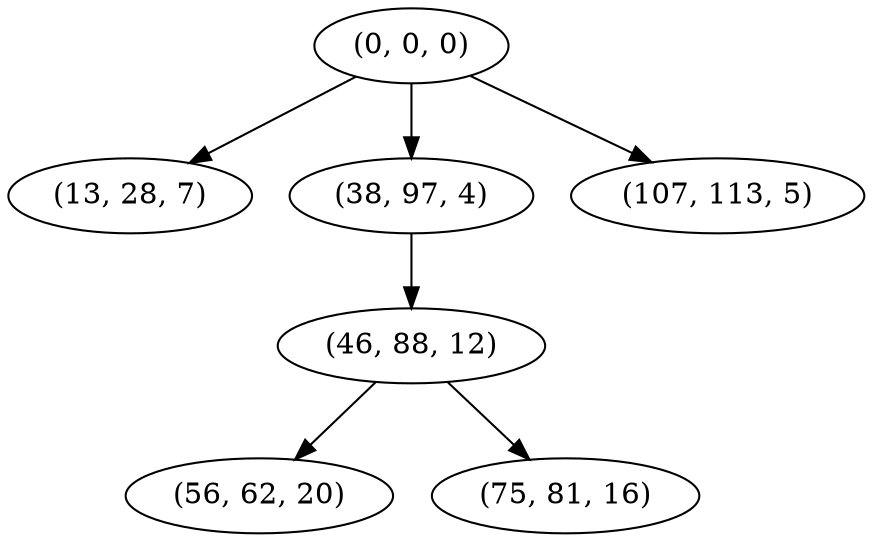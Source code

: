 digraph tree {
    "(0, 0, 0)";
    "(13, 28, 7)";
    "(38, 97, 4)";
    "(46, 88, 12)";
    "(56, 62, 20)";
    "(75, 81, 16)";
    "(107, 113, 5)";
    "(0, 0, 0)" -> "(13, 28, 7)";
    "(0, 0, 0)" -> "(38, 97, 4)";
    "(0, 0, 0)" -> "(107, 113, 5)";
    "(38, 97, 4)" -> "(46, 88, 12)";
    "(46, 88, 12)" -> "(56, 62, 20)";
    "(46, 88, 12)" -> "(75, 81, 16)";
}
